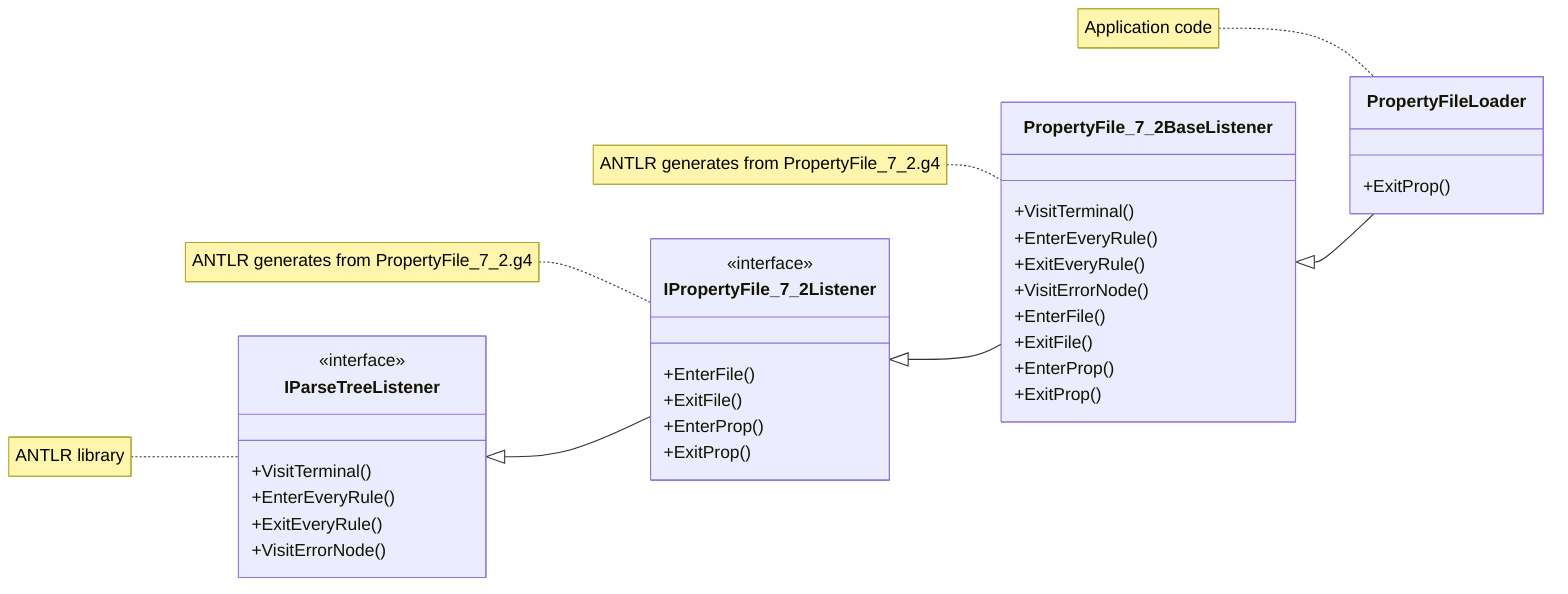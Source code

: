 ﻿classDiagram
    direction LR
    IParseTreeListener <|-- IPropertyFile_7_2Listener
    IPropertyFile_7_2Listener <|-- PropertyFile_7_2BaseListener
    PropertyFile_7_2BaseListener <|-- PropertyFileLoader
    note for IParseTreeListener "ANTLR library"
    class IParseTreeListener {
        <<interface>>
        +VisitTerminal()
        +EnterEveryRule()
        +ExitEveryRule()
        +VisitErrorNode()
    }
    note for IPropertyFile_7_2Listener "ANTLR generates from PropertyFile_7_2.g4"
    class IPropertyFile_7_2Listener {
        <<interface>>
        +EnterFile()
        +ExitFile()
        +EnterProp()
        +ExitProp()
    }
    note for PropertyFile_7_2BaseListener "ANTLR generates from PropertyFile_7_2.g4"
    class PropertyFile_7_2BaseListener{
        +VisitTerminal()
        +EnterEveryRule()
        +ExitEveryRule()
        +VisitErrorNode()
        +EnterFile()
        +ExitFile()
        +EnterProp()
        +ExitProp()
    }
    note for PropertyFileLoader "Application code"
    class PropertyFileLoader{
        +ExitProp()
    }